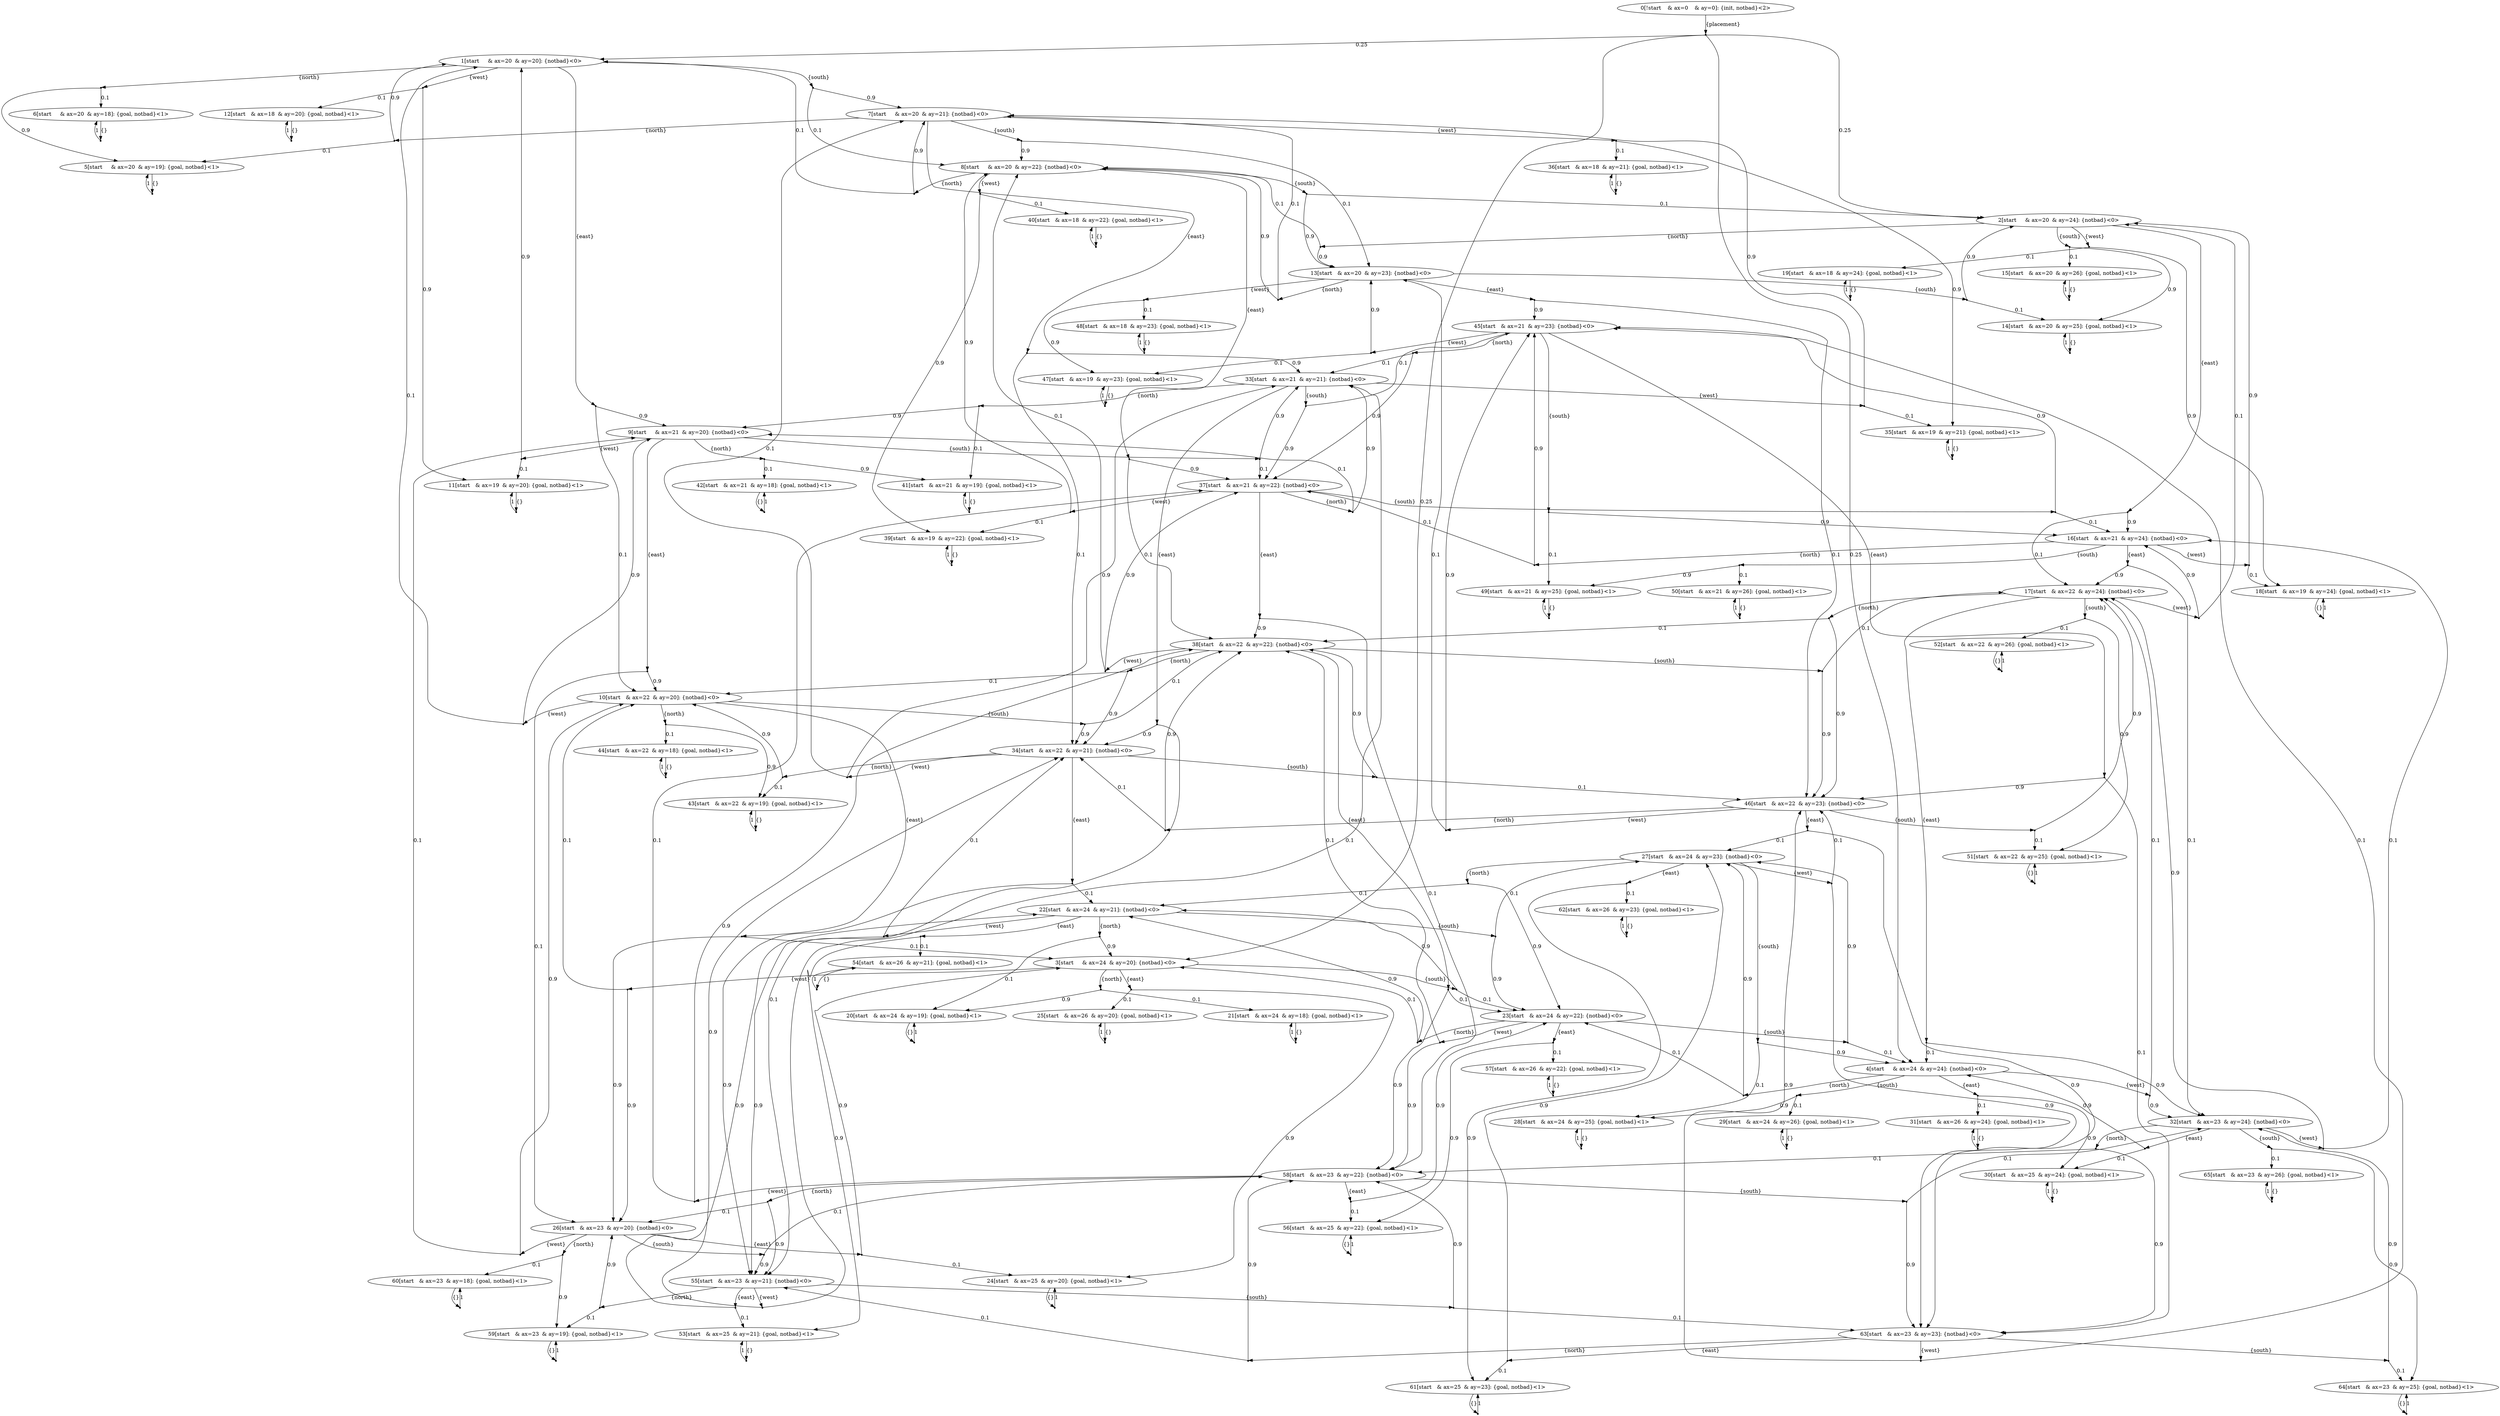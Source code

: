 digraph model {
	0 [ label = "0[!start	& ax=0	& ay=0]: {init, notbad}<2>" ];
	1 [ label = "1[start	& ax=20	& ay=20]: {notbad}<0>" ];
	2 [ label = "2[start	& ax=20	& ay=24]: {notbad}<0>" ];
	3 [ label = "3[start	& ax=24	& ay=20]: {notbad}<0>" ];
	4 [ label = "4[start	& ax=24	& ay=24]: {notbad}<0>" ];
	5 [ label = "5[start	& ax=20	& ay=19]: {goal, notbad}<1>" ];
	6 [ label = "6[start	& ax=20	& ay=18]: {goal, notbad}<1>" ];
	7 [ label = "7[start	& ax=20	& ay=21]: {notbad}<0>" ];
	8 [ label = "8[start	& ax=20	& ay=22]: {notbad}<0>" ];
	9 [ label = "9[start	& ax=21	& ay=20]: {notbad}<0>" ];
	10 [ label = "10[start	& ax=22	& ay=20]: {notbad}<0>" ];
	11 [ label = "11[start	& ax=19	& ay=20]: {goal, notbad}<1>" ];
	12 [ label = "12[start	& ax=18	& ay=20]: {goal, notbad}<1>" ];
	13 [ label = "13[start	& ax=20	& ay=23]: {notbad}<0>" ];
	14 [ label = "14[start	& ax=20	& ay=25]: {goal, notbad}<1>" ];
	15 [ label = "15[start	& ax=20	& ay=26]: {goal, notbad}<1>" ];
	16 [ label = "16[start	& ax=21	& ay=24]: {notbad}<0>" ];
	17 [ label = "17[start	& ax=22	& ay=24]: {notbad}<0>" ];
	18 [ label = "18[start	& ax=19	& ay=24]: {goal, notbad}<1>" ];
	19 [ label = "19[start	& ax=18	& ay=24]: {goal, notbad}<1>" ];
	20 [ label = "20[start	& ax=24	& ay=19]: {goal, notbad}<1>" ];
	21 [ label = "21[start	& ax=24	& ay=18]: {goal, notbad}<1>" ];
	22 [ label = "22[start	& ax=24	& ay=21]: {notbad}<0>" ];
	23 [ label = "23[start	& ax=24	& ay=22]: {notbad}<0>" ];
	24 [ label = "24[start	& ax=25	& ay=20]: {goal, notbad}<1>" ];
	25 [ label = "25[start	& ax=26	& ay=20]: {goal, notbad}<1>" ];
	26 [ label = "26[start	& ax=23	& ay=20]: {notbad}<0>" ];
	27 [ label = "27[start	& ax=24	& ay=23]: {notbad}<0>" ];
	28 [ label = "28[start	& ax=24	& ay=25]: {goal, notbad}<1>" ];
	29 [ label = "29[start	& ax=24	& ay=26]: {goal, notbad}<1>" ];
	30 [ label = "30[start	& ax=25	& ay=24]: {goal, notbad}<1>" ];
	31 [ label = "31[start	& ax=26	& ay=24]: {goal, notbad}<1>" ];
	32 [ label = "32[start	& ax=23	& ay=24]: {notbad}<0>" ];
	33 [ label = "33[start	& ax=21	& ay=21]: {notbad}<0>" ];
	34 [ label = "34[start	& ax=22	& ay=21]: {notbad}<0>" ];
	35 [ label = "35[start	& ax=19	& ay=21]: {goal, notbad}<1>" ];
	36 [ label = "36[start	& ax=18	& ay=21]: {goal, notbad}<1>" ];
	37 [ label = "37[start	& ax=21	& ay=22]: {notbad}<0>" ];
	38 [ label = "38[start	& ax=22	& ay=22]: {notbad}<0>" ];
	39 [ label = "39[start	& ax=19	& ay=22]: {goal, notbad}<1>" ];
	40 [ label = "40[start	& ax=18	& ay=22]: {goal, notbad}<1>" ];
	41 [ label = "41[start	& ax=21	& ay=19]: {goal, notbad}<1>" ];
	42 [ label = "42[start	& ax=21	& ay=18]: {goal, notbad}<1>" ];
	43 [ label = "43[start	& ax=22	& ay=19]: {goal, notbad}<1>" ];
	44 [ label = "44[start	& ax=22	& ay=18]: {goal, notbad}<1>" ];
	45 [ label = "45[start	& ax=21	& ay=23]: {notbad}<0>" ];
	46 [ label = "46[start	& ax=22	& ay=23]: {notbad}<0>" ];
	47 [ label = "47[start	& ax=19	& ay=23]: {goal, notbad}<1>" ];
	48 [ label = "48[start	& ax=18	& ay=23]: {goal, notbad}<1>" ];
	49 [ label = "49[start	& ax=21	& ay=25]: {goal, notbad}<1>" ];
	50 [ label = "50[start	& ax=21	& ay=26]: {goal, notbad}<1>" ];
	51 [ label = "51[start	& ax=22	& ay=25]: {goal, notbad}<1>" ];
	52 [ label = "52[start	& ax=22	& ay=26]: {goal, notbad}<1>" ];
	53 [ label = "53[start	& ax=25	& ay=21]: {goal, notbad}<1>" ];
	54 [ label = "54[start	& ax=26	& ay=21]: {goal, notbad}<1>" ];
	55 [ label = "55[start	& ax=23	& ay=21]: {notbad}<0>" ];
	56 [ label = "56[start	& ax=25	& ay=22]: {goal, notbad}<1>" ];
	57 [ label = "57[start	& ax=26	& ay=22]: {goal, notbad}<1>" ];
	58 [ label = "58[start	& ax=23	& ay=22]: {notbad}<0>" ];
	59 [ label = "59[start	& ax=23	& ay=19]: {goal, notbad}<1>" ];
	60 [ label = "60[start	& ax=23	& ay=18]: {goal, notbad}<1>" ];
	61 [ label = "61[start	& ax=25	& ay=23]: {goal, notbad}<1>" ];
	62 [ label = "62[start	& ax=26	& ay=23]: {goal, notbad}<1>" ];
	63 [ label = "63[start	& ax=23	& ay=23]: {notbad}<0>" ];
	64 [ label = "64[start	& ax=23	& ay=25]: {goal, notbad}<1>" ];
	65 [ label = "65[start	& ax=23	& ay=26]: {goal, notbad}<1>" ];
	"0c0" [shape = "point"];
	0 -> "0c0" [ label = "{placement}"]
;
	"0c0" -> 1 [ label= "0.25" ];
	"0c0" -> 2 [ label= "0.25" ];
	"0c0" -> 3 [ label= "0.25" ];
	"0c0" -> 4 [ label= "0.25" ];
	"1c0" [shape = "point"];
	1 -> "1c0" [ label = "{north}"]
;
	"1c0" -> 5 [ label= "0.9" ];
	"1c0" -> 6 [ label= "0.1" ];
	"1c1" [shape = "point"];
	1 -> "1c1" [ label = "{south}"]
;
	"1c1" -> 7 [ label= "0.9" ];
	"1c1" -> 8 [ label= "0.1" ];
	"1c2" [shape = "point"];
	1 -> "1c2" [ label = "{east}"]
;
	"1c2" -> 9 [ label= "0.9" ];
	"1c2" -> 10 [ label= "0.1" ];
	"1c3" [shape = "point"];
	1 -> "1c3" [ label = "{west}"]
;
	"1c3" -> 11 [ label= "0.9" ];
	"1c3" -> 12 [ label= "0.1" ];
	"2c0" [shape = "point"];
	2 -> "2c0" [ label = "{north}"]
;
	"2c0" -> 8 [ label= "0.1" ];
	"2c0" -> 13 [ label= "0.9" ];
	"2c1" [shape = "point"];
	2 -> "2c1" [ label = "{south}"]
;
	"2c1" -> 14 [ label= "0.9" ];
	"2c1" -> 15 [ label= "0.1" ];
	"2c2" [shape = "point"];
	2 -> "2c2" [ label = "{east}"]
;
	"2c2" -> 16 [ label= "0.9" ];
	"2c2" -> 17 [ label= "0.1" ];
	"2c3" [shape = "point"];
	2 -> "2c3" [ label = "{west}"]
;
	"2c3" -> 18 [ label= "0.9" ];
	"2c3" -> 19 [ label= "0.1" ];
	"3c0" [shape = "point"];
	3 -> "3c0" [ label = "{north}"]
;
	"3c0" -> 20 [ label= "0.9" ];
	"3c0" -> 21 [ label= "0.1" ];
	"3c1" [shape = "point"];
	3 -> "3c1" [ label = "{south}"]
;
	"3c1" -> 22 [ label= "0.9" ];
	"3c1" -> 23 [ label= "0.1" ];
	"3c2" [shape = "point"];
	3 -> "3c2" [ label = "{east}"]
;
	"3c2" -> 24 [ label= "0.9" ];
	"3c2" -> 25 [ label= "0.1" ];
	"3c3" [shape = "point"];
	3 -> "3c3" [ label = "{west}"]
;
	"3c3" -> 10 [ label= "0.1" ];
	"3c3" -> 26 [ label= "0.9" ];
	"4c0" [shape = "point"];
	4 -> "4c0" [ label = "{north}"]
;
	"4c0" -> 23 [ label= "0.1" ];
	"4c0" -> 27 [ label= "0.9" ];
	"4c1" [shape = "point"];
	4 -> "4c1" [ label = "{south}"]
;
	"4c1" -> 28 [ label= "0.9" ];
	"4c1" -> 29 [ label= "0.1" ];
	"4c2" [shape = "point"];
	4 -> "4c2" [ label = "{east}"]
;
	"4c2" -> 30 [ label= "0.9" ];
	"4c2" -> 31 [ label= "0.1" ];
	"4c3" [shape = "point"];
	4 -> "4c3" [ label = "{west}"]
;
	"4c3" -> 17 [ label= "0.1" ];
	"4c3" -> 32 [ label= "0.9" ];
	"5c0" [shape = "point"];
	5 -> "5c0" [ label = "{}"]
;
	"5c0" -> 5 [ label= "1" ];
	"6c0" [shape = "point"];
	6 -> "6c0" [ label = "{}"]
;
	"6c0" -> 6 [ label= "1" ];
	"7c0" [shape = "point"];
	7 -> "7c0" [ label = "{north}"]
;
	"7c0" -> 1 [ label= "0.9" ];
	"7c0" -> 5 [ label= "0.1" ];
	"7c1" [shape = "point"];
	7 -> "7c1" [ label = "{south}"]
;
	"7c1" -> 8 [ label= "0.9" ];
	"7c1" -> 13 [ label= "0.1" ];
	"7c2" [shape = "point"];
	7 -> "7c2" [ label = "{east}"]
;
	"7c2" -> 33 [ label= "0.9" ];
	"7c2" -> 34 [ label= "0.1" ];
	"7c3" [shape = "point"];
	7 -> "7c3" [ label = "{west}"]
;
	"7c3" -> 35 [ label= "0.9" ];
	"7c3" -> 36 [ label= "0.1" ];
	"8c0" [shape = "point"];
	8 -> "8c0" [ label = "{north}"]
;
	"8c0" -> 1 [ label= "0.1" ];
	"8c0" -> 7 [ label= "0.9" ];
	"8c1" [shape = "point"];
	8 -> "8c1" [ label = "{south}"]
;
	"8c1" -> 2 [ label= "0.1" ];
	"8c1" -> 13 [ label= "0.9" ];
	"8c2" [shape = "point"];
	8 -> "8c2" [ label = "{east}"]
;
	"8c2" -> 37 [ label= "0.9" ];
	"8c2" -> 38 [ label= "0.1" ];
	"8c3" [shape = "point"];
	8 -> "8c3" [ label = "{west}"]
;
	"8c3" -> 39 [ label= "0.9" ];
	"8c3" -> 40 [ label= "0.1" ];
	"9c0" [shape = "point"];
	9 -> "9c0" [ label = "{north}"]
;
	"9c0" -> 41 [ label= "0.9" ];
	"9c0" -> 42 [ label= "0.1" ];
	"9c1" [shape = "point"];
	9 -> "9c1" [ label = "{south}"]
;
	"9c1" -> 33 [ label= "0.9" ];
	"9c1" -> 37 [ label= "0.1" ];
	"9c2" [shape = "point"];
	9 -> "9c2" [ label = "{east}"]
;
	"9c2" -> 10 [ label= "0.9" ];
	"9c2" -> 26 [ label= "0.1" ];
	"9c3" [shape = "point"];
	9 -> "9c3" [ label = "{west}"]
;
	"9c3" -> 1 [ label= "0.9" ];
	"9c3" -> 11 [ label= "0.1" ];
	"10c0" [shape = "point"];
	10 -> "10c0" [ label = "{north}"]
;
	"10c0" -> 43 [ label= "0.9" ];
	"10c0" -> 44 [ label= "0.1" ];
	"10c1" [shape = "point"];
	10 -> "10c1" [ label = "{south}"]
;
	"10c1" -> 34 [ label= "0.9" ];
	"10c1" -> 38 [ label= "0.1" ];
	"10c2" [shape = "point"];
	10 -> "10c2" [ label = "{east}"]
;
	"10c2" -> 3 [ label= "0.1" ];
	"10c2" -> 26 [ label= "0.9" ];
	"10c3" [shape = "point"];
	10 -> "10c3" [ label = "{west}"]
;
	"10c3" -> 1 [ label= "0.1" ];
	"10c3" -> 9 [ label= "0.9" ];
	"11c0" [shape = "point"];
	11 -> "11c0" [ label = "{}"]
;
	"11c0" -> 11 [ label= "1" ];
	"12c0" [shape = "point"];
	12 -> "12c0" [ label = "{}"]
;
	"12c0" -> 12 [ label= "1" ];
	"13c0" [shape = "point"];
	13 -> "13c0" [ label = "{north}"]
;
	"13c0" -> 7 [ label= "0.1" ];
	"13c0" -> 8 [ label= "0.9" ];
	"13c1" [shape = "point"];
	13 -> "13c1" [ label = "{south}"]
;
	"13c1" -> 2 [ label= "0.9" ];
	"13c1" -> 14 [ label= "0.1" ];
	"13c2" [shape = "point"];
	13 -> "13c2" [ label = "{east}"]
;
	"13c2" -> 45 [ label= "0.9" ];
	"13c2" -> 46 [ label= "0.1" ];
	"13c3" [shape = "point"];
	13 -> "13c3" [ label = "{west}"]
;
	"13c3" -> 47 [ label= "0.9" ];
	"13c3" -> 48 [ label= "0.1" ];
	"14c0" [shape = "point"];
	14 -> "14c0" [ label = "{}"]
;
	"14c0" -> 14 [ label= "1" ];
	"15c0" [shape = "point"];
	15 -> "15c0" [ label = "{}"]
;
	"15c0" -> 15 [ label= "1" ];
	"16c0" [shape = "point"];
	16 -> "16c0" [ label = "{north}"]
;
	"16c0" -> 37 [ label= "0.1" ];
	"16c0" -> 45 [ label= "0.9" ];
	"16c1" [shape = "point"];
	16 -> "16c1" [ label = "{south}"]
;
	"16c1" -> 49 [ label= "0.9" ];
	"16c1" -> 50 [ label= "0.1" ];
	"16c2" [shape = "point"];
	16 -> "16c2" [ label = "{east}"]
;
	"16c2" -> 17 [ label= "0.9" ];
	"16c2" -> 32 [ label= "0.1" ];
	"16c3" [shape = "point"];
	16 -> "16c3" [ label = "{west}"]
;
	"16c3" -> 2 [ label= "0.9" ];
	"16c3" -> 18 [ label= "0.1" ];
	"17c0" [shape = "point"];
	17 -> "17c0" [ label = "{north}"]
;
	"17c0" -> 38 [ label= "0.1" ];
	"17c0" -> 46 [ label= "0.9" ];
	"17c1" [shape = "point"];
	17 -> "17c1" [ label = "{south}"]
;
	"17c1" -> 51 [ label= "0.9" ];
	"17c1" -> 52 [ label= "0.1" ];
	"17c2" [shape = "point"];
	17 -> "17c2" [ label = "{east}"]
;
	"17c2" -> 4 [ label= "0.1" ];
	"17c2" -> 32 [ label= "0.9" ];
	"17c3" [shape = "point"];
	17 -> "17c3" [ label = "{west}"]
;
	"17c3" -> 2 [ label= "0.1" ];
	"17c3" -> 16 [ label= "0.9" ];
	"18c0" [shape = "point"];
	18 -> "18c0" [ label = "{}"]
;
	"18c0" -> 18 [ label= "1" ];
	"19c0" [shape = "point"];
	19 -> "19c0" [ label = "{}"]
;
	"19c0" -> 19 [ label= "1" ];
	"20c0" [shape = "point"];
	20 -> "20c0" [ label = "{}"]
;
	"20c0" -> 20 [ label= "1" ];
	"21c0" [shape = "point"];
	21 -> "21c0" [ label = "{}"]
;
	"21c0" -> 21 [ label= "1" ];
	"22c0" [shape = "point"];
	22 -> "22c0" [ label = "{north}"]
;
	"22c0" -> 3 [ label= "0.9" ];
	"22c0" -> 20 [ label= "0.1" ];
	"22c1" [shape = "point"];
	22 -> "22c1" [ label = "{south}"]
;
	"22c1" -> 23 [ label= "0.9" ];
	"22c1" -> 27 [ label= "0.1" ];
	"22c2" [shape = "point"];
	22 -> "22c2" [ label = "{east}"]
;
	"22c2" -> 53 [ label= "0.9" ];
	"22c2" -> 54 [ label= "0.1" ];
	"22c3" [shape = "point"];
	22 -> "22c3" [ label = "{west}"]
;
	"22c3" -> 34 [ label= "0.1" ];
	"22c3" -> 55 [ label= "0.9" ];
	"23c0" [shape = "point"];
	23 -> "23c0" [ label = "{north}"]
;
	"23c0" -> 3 [ label= "0.1" ];
	"23c0" -> 22 [ label= "0.9" ];
	"23c1" [shape = "point"];
	23 -> "23c1" [ label = "{south}"]
;
	"23c1" -> 4 [ label= "0.1" ];
	"23c1" -> 27 [ label= "0.9" ];
	"23c2" [shape = "point"];
	23 -> "23c2" [ label = "{east}"]
;
	"23c2" -> 56 [ label= "0.9" ];
	"23c2" -> 57 [ label= "0.1" ];
	"23c3" [shape = "point"];
	23 -> "23c3" [ label = "{west}"]
;
	"23c3" -> 38 [ label= "0.1" ];
	"23c3" -> 58 [ label= "0.9" ];
	"24c0" [shape = "point"];
	24 -> "24c0" [ label = "{}"]
;
	"24c0" -> 24 [ label= "1" ];
	"25c0" [shape = "point"];
	25 -> "25c0" [ label = "{}"]
;
	"25c0" -> 25 [ label= "1" ];
	"26c0" [shape = "point"];
	26 -> "26c0" [ label = "{north}"]
;
	"26c0" -> 59 [ label= "0.9" ];
	"26c0" -> 60 [ label= "0.1" ];
	"26c1" [shape = "point"];
	26 -> "26c1" [ label = "{south}"]
;
	"26c1" -> 55 [ label= "0.9" ];
	"26c1" -> 58 [ label= "0.1" ];
	"26c2" [shape = "point"];
	26 -> "26c2" [ label = "{east}"]
;
	"26c2" -> 3 [ label= "0.9" ];
	"26c2" -> 24 [ label= "0.1" ];
	"26c3" [shape = "point"];
	26 -> "26c3" [ label = "{west}"]
;
	"26c3" -> 9 [ label= "0.1" ];
	"26c3" -> 10 [ label= "0.9" ];
	"27c0" [shape = "point"];
	27 -> "27c0" [ label = "{north}"]
;
	"27c0" -> 22 [ label= "0.1" ];
	"27c0" -> 23 [ label= "0.9" ];
	"27c1" [shape = "point"];
	27 -> "27c1" [ label = "{south}"]
;
	"27c1" -> 4 [ label= "0.9" ];
	"27c1" -> 28 [ label= "0.1" ];
	"27c2" [shape = "point"];
	27 -> "27c2" [ label = "{east}"]
;
	"27c2" -> 61 [ label= "0.9" ];
	"27c2" -> 62 [ label= "0.1" ];
	"27c3" [shape = "point"];
	27 -> "27c3" [ label = "{west}"]
;
	"27c3" -> 46 [ label= "0.1" ];
	"27c3" -> 63 [ label= "0.9" ];
	"28c0" [shape = "point"];
	28 -> "28c0" [ label = "{}"]
;
	"28c0" -> 28 [ label= "1" ];
	"29c0" [shape = "point"];
	29 -> "29c0" [ label = "{}"]
;
	"29c0" -> 29 [ label= "1" ];
	"30c0" [shape = "point"];
	30 -> "30c0" [ label = "{}"]
;
	"30c0" -> 30 [ label= "1" ];
	"31c0" [shape = "point"];
	31 -> "31c0" [ label = "{}"]
;
	"31c0" -> 31 [ label= "1" ];
	"32c0" [shape = "point"];
	32 -> "32c0" [ label = "{north}"]
;
	"32c0" -> 58 [ label= "0.1" ];
	"32c0" -> 63 [ label= "0.9" ];
	"32c1" [shape = "point"];
	32 -> "32c1" [ label = "{south}"]
;
	"32c1" -> 64 [ label= "0.9" ];
	"32c1" -> 65 [ label= "0.1" ];
	"32c2" [shape = "point"];
	32 -> "32c2" [ label = "{east}"]
;
	"32c2" -> 4 [ label= "0.9" ];
	"32c2" -> 30 [ label= "0.1" ];
	"32c3" [shape = "point"];
	32 -> "32c3" [ label = "{west}"]
;
	"32c3" -> 16 [ label= "0.1" ];
	"32c3" -> 17 [ label= "0.9" ];
	"33c0" [shape = "point"];
	33 -> "33c0" [ label = "{north}"]
;
	"33c0" -> 9 [ label= "0.9" ];
	"33c0" -> 41 [ label= "0.1" ];
	"33c1" [shape = "point"];
	33 -> "33c1" [ label = "{south}"]
;
	"33c1" -> 37 [ label= "0.9" ];
	"33c1" -> 45 [ label= "0.1" ];
	"33c2" [shape = "point"];
	33 -> "33c2" [ label = "{east}"]
;
	"33c2" -> 34 [ label= "0.9" ];
	"33c2" -> 55 [ label= "0.1" ];
	"33c3" [shape = "point"];
	33 -> "33c3" [ label = "{west}"]
;
	"33c3" -> 7 [ label= "0.9" ];
	"33c3" -> 35 [ label= "0.1" ];
	"34c0" [shape = "point"];
	34 -> "34c0" [ label = "{north}"]
;
	"34c0" -> 10 [ label= "0.9" ];
	"34c0" -> 43 [ label= "0.1" ];
	"34c1" [shape = "point"];
	34 -> "34c1" [ label = "{south}"]
;
	"34c1" -> 38 [ label= "0.9" ];
	"34c1" -> 46 [ label= "0.1" ];
	"34c2" [shape = "point"];
	34 -> "34c2" [ label = "{east}"]
;
	"34c2" -> 22 [ label= "0.1" ];
	"34c2" -> 55 [ label= "0.9" ];
	"34c3" [shape = "point"];
	34 -> "34c3" [ label = "{west}"]
;
	"34c3" -> 7 [ label= "0.1" ];
	"34c3" -> 33 [ label= "0.9" ];
	"35c0" [shape = "point"];
	35 -> "35c0" [ label = "{}"]
;
	"35c0" -> 35 [ label= "1" ];
	"36c0" [shape = "point"];
	36 -> "36c0" [ label = "{}"]
;
	"36c0" -> 36 [ label= "1" ];
	"37c0" [shape = "point"];
	37 -> "37c0" [ label = "{north}"]
;
	"37c0" -> 9 [ label= "0.1" ];
	"37c0" -> 33 [ label= "0.9" ];
	"37c1" [shape = "point"];
	37 -> "37c1" [ label = "{south}"]
;
	"37c1" -> 16 [ label= "0.1" ];
	"37c1" -> 45 [ label= "0.9" ];
	"37c2" [shape = "point"];
	37 -> "37c2" [ label = "{east}"]
;
	"37c2" -> 38 [ label= "0.9" ];
	"37c2" -> 58 [ label= "0.1" ];
	"37c3" [shape = "point"];
	37 -> "37c3" [ label = "{west}"]
;
	"37c3" -> 8 [ label= "0.9" ];
	"37c3" -> 39 [ label= "0.1" ];
	"38c0" [shape = "point"];
	38 -> "38c0" [ label = "{north}"]
;
	"38c0" -> 10 [ label= "0.1" ];
	"38c0" -> 34 [ label= "0.9" ];
	"38c1" [shape = "point"];
	38 -> "38c1" [ label = "{south}"]
;
	"38c1" -> 17 [ label= "0.1" ];
	"38c1" -> 46 [ label= "0.9" ];
	"38c2" [shape = "point"];
	38 -> "38c2" [ label = "{east}"]
;
	"38c2" -> 23 [ label= "0.1" ];
	"38c2" -> 58 [ label= "0.9" ];
	"38c3" [shape = "point"];
	38 -> "38c3" [ label = "{west}"]
;
	"38c3" -> 8 [ label= "0.1" ];
	"38c3" -> 37 [ label= "0.9" ];
	"39c0" [shape = "point"];
	39 -> "39c0" [ label = "{}"]
;
	"39c0" -> 39 [ label= "1" ];
	"40c0" [shape = "point"];
	40 -> "40c0" [ label = "{}"]
;
	"40c0" -> 40 [ label= "1" ];
	"41c0" [shape = "point"];
	41 -> "41c0" [ label = "{}"]
;
	"41c0" -> 41 [ label= "1" ];
	"42c0" [shape = "point"];
	42 -> "42c0" [ label = "{}"]
;
	"42c0" -> 42 [ label= "1" ];
	"43c0" [shape = "point"];
	43 -> "43c0" [ label = "{}"]
;
	"43c0" -> 43 [ label= "1" ];
	"44c0" [shape = "point"];
	44 -> "44c0" [ label = "{}"]
;
	"44c0" -> 44 [ label= "1" ];
	"45c0" [shape = "point"];
	45 -> "45c0" [ label = "{north}"]
;
	"45c0" -> 33 [ label= "0.1" ];
	"45c0" -> 37 [ label= "0.9" ];
	"45c1" [shape = "point"];
	45 -> "45c1" [ label = "{south}"]
;
	"45c1" -> 16 [ label= "0.9" ];
	"45c1" -> 49 [ label= "0.1" ];
	"45c2" [shape = "point"];
	45 -> "45c2" [ label = "{east}"]
;
	"45c2" -> 46 [ label= "0.9" ];
	"45c2" -> 63 [ label= "0.1" ];
	"45c3" [shape = "point"];
	45 -> "45c3" [ label = "{west}"]
;
	"45c3" -> 13 [ label= "0.9" ];
	"45c3" -> 47 [ label= "0.1" ];
	"46c0" [shape = "point"];
	46 -> "46c0" [ label = "{north}"]
;
	"46c0" -> 34 [ label= "0.1" ];
	"46c0" -> 38 [ label= "0.9" ];
	"46c1" [shape = "point"];
	46 -> "46c1" [ label = "{south}"]
;
	"46c1" -> 17 [ label= "0.9" ];
	"46c1" -> 51 [ label= "0.1" ];
	"46c2" [shape = "point"];
	46 -> "46c2" [ label = "{east}"]
;
	"46c2" -> 27 [ label= "0.1" ];
	"46c2" -> 63 [ label= "0.9" ];
	"46c3" [shape = "point"];
	46 -> "46c3" [ label = "{west}"]
;
	"46c3" -> 13 [ label= "0.1" ];
	"46c3" -> 45 [ label= "0.9" ];
	"47c0" [shape = "point"];
	47 -> "47c0" [ label = "{}"]
;
	"47c0" -> 47 [ label= "1" ];
	"48c0" [shape = "point"];
	48 -> "48c0" [ label = "{}"]
;
	"48c0" -> 48 [ label= "1" ];
	"49c0" [shape = "point"];
	49 -> "49c0" [ label = "{}"]
;
	"49c0" -> 49 [ label= "1" ];
	"50c0" [shape = "point"];
	50 -> "50c0" [ label = "{}"]
;
	"50c0" -> 50 [ label= "1" ];
	"51c0" [shape = "point"];
	51 -> "51c0" [ label = "{}"]
;
	"51c0" -> 51 [ label= "1" ];
	"52c0" [shape = "point"];
	52 -> "52c0" [ label = "{}"]
;
	"52c0" -> 52 [ label= "1" ];
	"53c0" [shape = "point"];
	53 -> "53c0" [ label = "{}"]
;
	"53c0" -> 53 [ label= "1" ];
	"54c0" [shape = "point"];
	54 -> "54c0" [ label = "{}"]
;
	"54c0" -> 54 [ label= "1" ];
	"55c0" [shape = "point"];
	55 -> "55c0" [ label = "{north}"]
;
	"55c0" -> 26 [ label= "0.9" ];
	"55c0" -> 59 [ label= "0.1" ];
	"55c1" [shape = "point"];
	55 -> "55c1" [ label = "{south}"]
;
	"55c1" -> 58 [ label= "0.9" ];
	"55c1" -> 63 [ label= "0.1" ];
	"55c2" [shape = "point"];
	55 -> "55c2" [ label = "{east}"]
;
	"55c2" -> 22 [ label= "0.9" ];
	"55c2" -> 53 [ label= "0.1" ];
	"55c3" [shape = "point"];
	55 -> "55c3" [ label = "{west}"]
;
	"55c3" -> 33 [ label= "0.1" ];
	"55c3" -> 34 [ label= "0.9" ];
	"56c0" [shape = "point"];
	56 -> "56c0" [ label = "{}"]
;
	"56c0" -> 56 [ label= "1" ];
	"57c0" [shape = "point"];
	57 -> "57c0" [ label = "{}"]
;
	"57c0" -> 57 [ label= "1" ];
	"58c0" [shape = "point"];
	58 -> "58c0" [ label = "{north}"]
;
	"58c0" -> 26 [ label= "0.1" ];
	"58c0" -> 55 [ label= "0.9" ];
	"58c1" [shape = "point"];
	58 -> "58c1" [ label = "{south}"]
;
	"58c1" -> 32 [ label= "0.1" ];
	"58c1" -> 63 [ label= "0.9" ];
	"58c2" [shape = "point"];
	58 -> "58c2" [ label = "{east}"]
;
	"58c2" -> 23 [ label= "0.9" ];
	"58c2" -> 56 [ label= "0.1" ];
	"58c3" [shape = "point"];
	58 -> "58c3" [ label = "{west}"]
;
	"58c3" -> 37 [ label= "0.1" ];
	"58c3" -> 38 [ label= "0.9" ];
	"59c0" [shape = "point"];
	59 -> "59c0" [ label = "{}"]
;
	"59c0" -> 59 [ label= "1" ];
	"60c0" [shape = "point"];
	60 -> "60c0" [ label = "{}"]
;
	"60c0" -> 60 [ label= "1" ];
	"61c0" [shape = "point"];
	61 -> "61c0" [ label = "{}"]
;
	"61c0" -> 61 [ label= "1" ];
	"62c0" [shape = "point"];
	62 -> "62c0" [ label = "{}"]
;
	"62c0" -> 62 [ label= "1" ];
	"63c0" [shape = "point"];
	63 -> "63c0" [ label = "{north}"]
;
	"63c0" -> 55 [ label= "0.1" ];
	"63c0" -> 58 [ label= "0.9" ];
	"63c1" [shape = "point"];
	63 -> "63c1" [ label = "{south}"]
;
	"63c1" -> 32 [ label= "0.9" ];
	"63c1" -> 64 [ label= "0.1" ];
	"63c2" [shape = "point"];
	63 -> "63c2" [ label = "{east}"]
;
	"63c2" -> 27 [ label= "0.9" ];
	"63c2" -> 61 [ label= "0.1" ];
	"63c3" [shape = "point"];
	63 -> "63c3" [ label = "{west}"]
;
	"63c3" -> 45 [ label= "0.1" ];
	"63c3" -> 46 [ label= "0.9" ];
	"64c0" [shape = "point"];
	64 -> "64c0" [ label = "{}"]
;
	"64c0" -> 64 [ label= "1" ];
	"65c0" [shape = "point"];
	65 -> "65c0" [ label = "{}"]
;
	"65c0" -> 65 [ label= "1" ];
}
